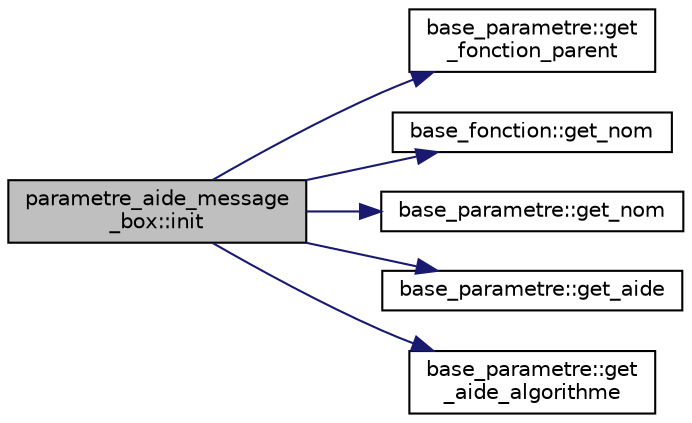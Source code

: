 digraph "parametre_aide_message_box::init"
{
  edge [fontname="Helvetica",fontsize="10",labelfontname="Helvetica",labelfontsize="10"];
  node [fontname="Helvetica",fontsize="10",shape=record];
  rankdir="LR";
  Node7 [label="parametre_aide_message\l_box::init",height=0.2,width=0.4,color="black", fillcolor="grey75", style="filled", fontcolor="black"];
  Node7 -> Node8 [color="midnightblue",fontsize="10",style="solid",fontname="Helvetica"];
  Node8 [label="base_parametre::get\l_fonction_parent",height=0.2,width=0.4,color="black", fillcolor="white", style="filled",URL="$classbase__parametre.html#ac6f53648848f13cc2afb6f2bd12a8a0f"];
  Node7 -> Node9 [color="midnightblue",fontsize="10",style="solid",fontname="Helvetica"];
  Node9 [label="base_fonction::get_nom",height=0.2,width=0.4,color="black", fillcolor="white", style="filled",URL="$classbase__fonction.html#aa184addbc0e71b3fd255b2f0b9e7c99e",tooltip="Retourne le nom de la fonction. "];
  Node7 -> Node10 [color="midnightblue",fontsize="10",style="solid",fontname="Helvetica"];
  Node10 [label="base_parametre::get_nom",height=0.2,width=0.4,color="black", fillcolor="white", style="filled",URL="$classbase__parametre.html#a867e38c6101a640d6badc30cb0f095f5"];
  Node7 -> Node11 [color="midnightblue",fontsize="10",style="solid",fontname="Helvetica"];
  Node11 [label="base_parametre::get_aide",height=0.2,width=0.4,color="black", fillcolor="white", style="filled",URL="$classbase__parametre.html#a8438e48ccca4770810835fc743ef2430"];
  Node7 -> Node12 [color="midnightblue",fontsize="10",style="solid",fontname="Helvetica"];
  Node12 [label="base_parametre::get\l_aide_algorithme",height=0.2,width=0.4,color="black", fillcolor="white", style="filled",URL="$classbase__parametre.html#ad220cf466c9ca0b20d5bca15bdd4332f"];
}
